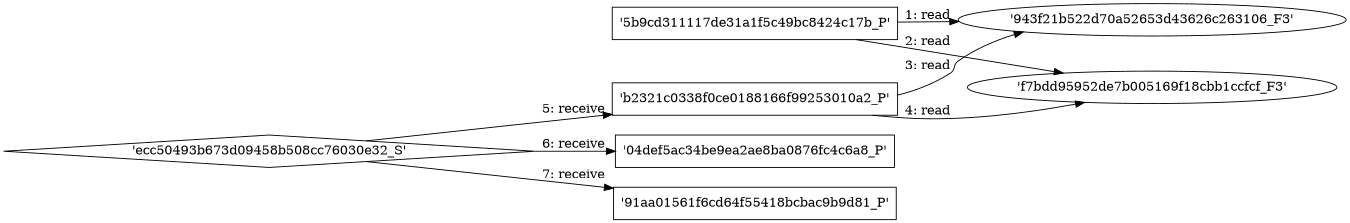 digraph "D:\Learning\Paper\apt\基于CTI的攻击预警\Dataset\攻击图\ASGfromALLCTI\Vulnerability Spotlight Kakadu SDK Vulnerabilities.dot" {
rankdir="LR"
size="9"
fixedsize="false"
splines="true"
nodesep=0.3
ranksep=0
fontsize=10
overlap="scalexy"
engine= "neato"
	"'943f21b522d70a52653d43626c263106_F3'" [node_type=file shape=ellipse]
	"'5b9cd311117de31a1f5c49bc8424c17b_P'" [node_type=Process shape=box]
	"'5b9cd311117de31a1f5c49bc8424c17b_P'" -> "'943f21b522d70a52653d43626c263106_F3'" [label="1: read"]
	"'f7bdd95952de7b005169f18cbb1ccfcf_F3'" [node_type=file shape=ellipse]
	"'5b9cd311117de31a1f5c49bc8424c17b_P'" [node_type=Process shape=box]
	"'5b9cd311117de31a1f5c49bc8424c17b_P'" -> "'f7bdd95952de7b005169f18cbb1ccfcf_F3'" [label="2: read"]
	"'943f21b522d70a52653d43626c263106_F3'" [node_type=file shape=ellipse]
	"'b2321c0338f0ce0188166f99253010a2_P'" [node_type=Process shape=box]
	"'b2321c0338f0ce0188166f99253010a2_P'" -> "'943f21b522d70a52653d43626c263106_F3'" [label="3: read"]
	"'f7bdd95952de7b005169f18cbb1ccfcf_F3'" [node_type=file shape=ellipse]
	"'b2321c0338f0ce0188166f99253010a2_P'" [node_type=Process shape=box]
	"'b2321c0338f0ce0188166f99253010a2_P'" -> "'f7bdd95952de7b005169f18cbb1ccfcf_F3'" [label="4: read"]
	"'b2321c0338f0ce0188166f99253010a2_P'" [node_type=Process shape=box]
	"'ecc50493b673d09458b508cc76030e32_S'" [node_type=Socket shape=diamond]
	"'ecc50493b673d09458b508cc76030e32_S'" -> "'b2321c0338f0ce0188166f99253010a2_P'" [label="5: receive"]
	"'04def5ac34be9ea2ae8ba0876fc4c6a8_P'" [node_type=Process shape=box]
	"'ecc50493b673d09458b508cc76030e32_S'" [node_type=Socket shape=diamond]
	"'ecc50493b673d09458b508cc76030e32_S'" -> "'04def5ac34be9ea2ae8ba0876fc4c6a8_P'" [label="6: receive"]
	"'91aa01561f6cd64f55418bcbac9b9d81_P'" [node_type=Process shape=box]
	"'ecc50493b673d09458b508cc76030e32_S'" [node_type=Socket shape=diamond]
	"'ecc50493b673d09458b508cc76030e32_S'" -> "'91aa01561f6cd64f55418bcbac9b9d81_P'" [label="7: receive"]
}
